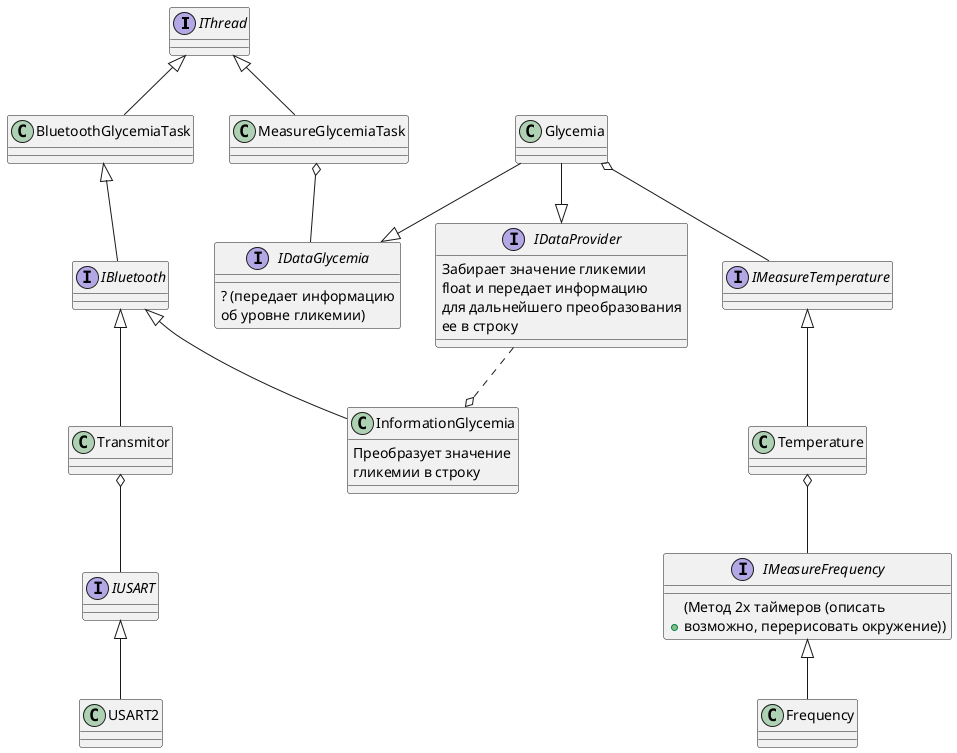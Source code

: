 @startuml name 

interface IThread
class MeasureGlycemiaTask
class Glycemia
interface IMeasureTemperature
class Temperature
interface IMeasureFrequency
{
    (Метод 2х таймеров (описать 
    + возможно, перерисовать окружение))
}
class Frequency

IThread <|-down- MeasureGlycemiaTask
IDataGlycemia -up-o MeasureGlycemiaTask
IDataGlycemia <|-up- Glycemia
IMeasureTemperature -up-o Glycemia
Temperature -up-|> IMeasureTemperature
Frequency -up-|> IMeasureFrequency
IMeasureFrequency -up-o Temperature


class BluetoothGlycemiaTask
class USART2
class Transmitor
interface IDataGlycemia
{
    ? (передает информацию
    об уровне гликемии)
}
class InformationGlycemia
{
    Преобразует значение 
    гликемии в строку
}
interface IBluetooth
interface IUSART
interface IDataProvider
{
    Забирает значение гликемии
    float и передает информацию
    для дальнейшего преобразования
    ее в строку
}

IThread <|-- BluetoothGlycemiaTask
BluetoothGlycemiaTask <|-- IBluetooth
Transmitor -up-|> IBluetooth
IUSART -up-o Transmitor
USART2 -up-|> IUSART
InformationGlycemia -up-|> IBluetooth

InformationGlycemia o.up.IDataProvider
Glycemia --|> IDataProvider

@enduml
